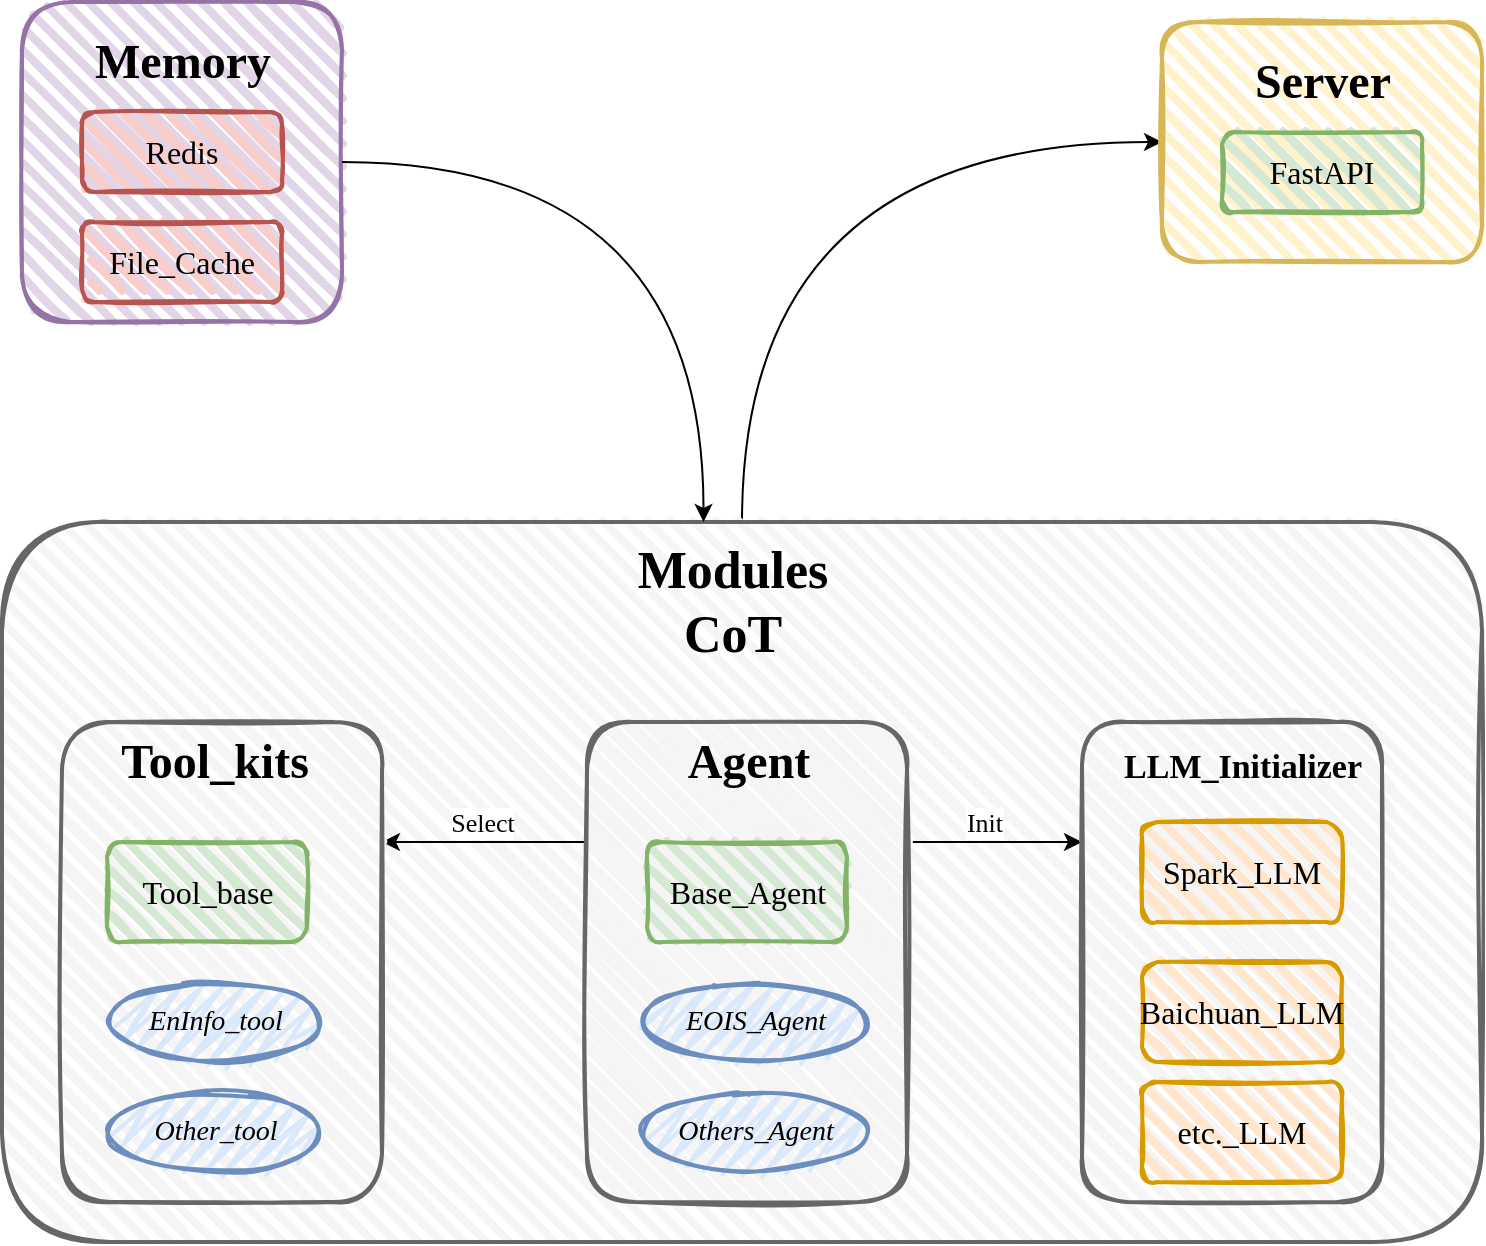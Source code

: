 <mxfile version="22.1.21" type="device">
  <diagram name="第 1 页" id="Vw6E7Yyoc9IYFf5rSxAF">
    <mxGraphModel dx="1434" dy="796" grid="1" gridSize="10" guides="1" tooltips="1" connect="1" arrows="1" fold="1" page="1" pageScale="1" pageWidth="827" pageHeight="1169" math="0" shadow="0">
      <root>
        <mxCell id="0" />
        <mxCell id="1" parent="0" />
        <mxCell id="Pmp6AsOR-EKS4KPtEe0_-40" style="edgeStyle=orthogonalEdgeStyle;rounded=0;orthogonalLoop=1;jettySize=auto;html=1;exitX=0.5;exitY=0;exitDx=0;exitDy=0;entryX=0;entryY=0.5;entryDx=0;entryDy=0;curved=1;" edge="1" parent="1" source="Pmp6AsOR-EKS4KPtEe0_-1" target="Pmp6AsOR-EKS4KPtEe0_-36">
          <mxGeometry relative="1" as="geometry" />
        </mxCell>
        <mxCell id="Pmp6AsOR-EKS4KPtEe0_-1" value="" style="rounded=1;whiteSpace=wrap;html=1;strokeWidth=2;fillWeight=4;hachureGap=8;hachureAngle=45;sketch=1;fillColor=#f5f5f5;fontColor=#333333;strokeColor=#666666;" vertex="1" parent="1">
          <mxGeometry x="70" y="280" width="740" height="360" as="geometry" />
        </mxCell>
        <mxCell id="Pmp6AsOR-EKS4KPtEe0_-24" style="edgeStyle=orthogonalEdgeStyle;rounded=0;orthogonalLoop=1;jettySize=auto;html=1;exitX=0;exitY=0.25;exitDx=0;exitDy=0;entryX=1;entryY=0.25;entryDx=0;entryDy=0;curved=1;" edge="1" parent="1" source="Pmp6AsOR-EKS4KPtEe0_-2" target="Pmp6AsOR-EKS4KPtEe0_-19">
          <mxGeometry relative="1" as="geometry" />
        </mxCell>
        <mxCell id="Pmp6AsOR-EKS4KPtEe0_-25" value="Select" style="edgeLabel;html=1;align=center;verticalAlign=bottom;resizable=0;points=[];fontFamily=Comic Sans MS;labelPosition=center;verticalLabelPosition=top;fontSize=13;" vertex="1" connectable="0" parent="Pmp6AsOR-EKS4KPtEe0_-24">
          <mxGeometry x="-0.093" relative="1" as="geometry">
            <mxPoint x="-6" as="offset" />
          </mxGeometry>
        </mxCell>
        <mxCell id="Pmp6AsOR-EKS4KPtEe0_-26" style="edgeStyle=orthogonalEdgeStyle;rounded=0;orthogonalLoop=1;jettySize=auto;html=1;exitX=1;exitY=0.25;exitDx=0;exitDy=0;entryX=0;entryY=0.25;entryDx=0;entryDy=0;" edge="1" parent="1" source="Pmp6AsOR-EKS4KPtEe0_-2" target="Pmp6AsOR-EKS4KPtEe0_-8">
          <mxGeometry relative="1" as="geometry" />
        </mxCell>
        <mxCell id="Pmp6AsOR-EKS4KPtEe0_-27" value="Init" style="edgeLabel;html=1;align=center;verticalAlign=bottom;resizable=0;points=[];fontFamily=Comic Sans MS;labelPosition=center;verticalLabelPosition=top;fontSize=13;" vertex="1" connectable="0" parent="Pmp6AsOR-EKS4KPtEe0_-26">
          <mxGeometry x="0.131" relative="1" as="geometry">
            <mxPoint x="-11" as="offset" />
          </mxGeometry>
        </mxCell>
        <mxCell id="Pmp6AsOR-EKS4KPtEe0_-2" value="" style="rounded=1;whiteSpace=wrap;html=1;strokeWidth=2;fillWeight=4;hachureGap=8;hachureAngle=45;sketch=1;fillColor=#f5f5f5;fontColor=#333333;strokeColor=#666666;" vertex="1" parent="1">
          <mxGeometry x="362.5" y="380" width="160" height="240" as="geometry" />
        </mxCell>
        <mxCell id="Pmp6AsOR-EKS4KPtEe0_-3" value="Modules&lt;br&gt;CoT" style="text;strokeColor=none;fillColor=none;html=1;fontSize=26;fontStyle=1;verticalAlign=middle;align=center;fontFamily=Comic Sans MS;" vertex="1" parent="1">
          <mxGeometry x="370" y="290" width="130" height="60" as="geometry" />
        </mxCell>
        <mxCell id="Pmp6AsOR-EKS4KPtEe0_-4" value="Agent" style="text;strokeColor=none;fillColor=none;html=1;fontSize=24;fontStyle=1;verticalAlign=middle;align=center;fontFamily=Comic Sans MS;" vertex="1" parent="1">
          <mxGeometry x="392.5" y="380" width="100" height="40" as="geometry" />
        </mxCell>
        <mxCell id="Pmp6AsOR-EKS4KPtEe0_-5" value="Base_Agent" style="rounded=1;whiteSpace=wrap;html=1;strokeWidth=2;fillWeight=4;hachureGap=8;hachureAngle=45;fillColor=#d5e8d4;sketch=1;strokeColor=#82b366;fontFamily=Comic Sans MS;fontStyle=0;fontSize=16;" vertex="1" parent="1">
          <mxGeometry x="392.5" y="440" width="100" height="50" as="geometry" />
        </mxCell>
        <mxCell id="Pmp6AsOR-EKS4KPtEe0_-6" value="EOIS_Agent" style="ellipse;whiteSpace=wrap;html=1;strokeWidth=2;fillWeight=2;hachureGap=8;fillColor=#dae8fc;fillStyle=zigzag;sketch=1;strokeColor=#6c8ebf;fontFamily=Comic Sans MS;fontSize=14;fontStyle=2" vertex="1" parent="1">
          <mxGeometry x="392.5" y="510" width="107.5" height="40" as="geometry" />
        </mxCell>
        <mxCell id="Pmp6AsOR-EKS4KPtEe0_-8" value="" style="rounded=1;whiteSpace=wrap;html=1;strokeWidth=2;fillWeight=4;hachureGap=8;hachureAngle=45;sketch=1;fillColor=#f5f5f5;fontColor=#333333;strokeColor=#666666;" vertex="1" parent="1">
          <mxGeometry x="610" y="380" width="150" height="240" as="geometry" />
        </mxCell>
        <mxCell id="Pmp6AsOR-EKS4KPtEe0_-7" value="Others_Agent" style="ellipse;whiteSpace=wrap;html=1;strokeWidth=2;fillWeight=2;hachureGap=8;fillColor=#dae8fc;fillStyle=zigzag;sketch=1;strokeColor=#6c8ebf;fontFamily=Comic Sans MS;fontSize=14;fontStyle=2" vertex="1" parent="1">
          <mxGeometry x="392.5" y="565" width="107.5" height="40" as="geometry" />
        </mxCell>
        <mxCell id="Pmp6AsOR-EKS4KPtEe0_-9" value="&lt;font style=&quot;font-size: 17px;&quot;&gt;LLM_Initializer&lt;/font&gt;" style="text;strokeColor=none;fillColor=none;html=1;fontSize=24;fontStyle=1;verticalAlign=middle;align=center;fontFamily=Comic Sans MS;" vertex="1" parent="1">
          <mxGeometry x="640" y="380" width="100" height="40" as="geometry" />
        </mxCell>
        <mxCell id="Pmp6AsOR-EKS4KPtEe0_-10" value="Spark_LLM" style="rounded=1;whiteSpace=wrap;html=1;strokeWidth=2;fillWeight=4;hachureGap=8;hachureAngle=45;fillColor=#ffe6cc;sketch=1;strokeColor=#d79b00;fontFamily=Comic Sans MS;fontStyle=0;fontSize=16;" vertex="1" parent="1">
          <mxGeometry x="640" y="430" width="100" height="50" as="geometry" />
        </mxCell>
        <mxCell id="Pmp6AsOR-EKS4KPtEe0_-11" value="Baichuan_LLM" style="rounded=1;whiteSpace=wrap;html=1;strokeWidth=2;fillWeight=4;hachureGap=8;hachureAngle=45;fillColor=#ffe6cc;sketch=1;strokeColor=#d79b00;fontFamily=Comic Sans MS;fontStyle=0;fontSize=16;" vertex="1" parent="1">
          <mxGeometry x="640" y="500" width="100" height="50" as="geometry" />
        </mxCell>
        <mxCell id="Pmp6AsOR-EKS4KPtEe0_-12" value="etc._LLM" style="rounded=1;whiteSpace=wrap;html=1;strokeWidth=2;fillWeight=4;hachureGap=8;hachureAngle=45;fillColor=#ffe6cc;sketch=1;strokeColor=#d79b00;fontFamily=Comic Sans MS;fontStyle=0;fontSize=16;" vertex="1" parent="1">
          <mxGeometry x="640" y="560" width="100" height="50" as="geometry" />
        </mxCell>
        <mxCell id="Pmp6AsOR-EKS4KPtEe0_-19" value="" style="rounded=1;whiteSpace=wrap;html=1;strokeWidth=2;fillWeight=4;hachureGap=8;hachureAngle=45;sketch=1;fillColor=#f5f5f5;fontColor=#333333;strokeColor=#666666;" vertex="1" parent="1">
          <mxGeometry x="100" y="380" width="160" height="240" as="geometry" />
        </mxCell>
        <mxCell id="Pmp6AsOR-EKS4KPtEe0_-20" value="Tool_kits" style="text;strokeColor=none;fillColor=none;html=1;fontSize=24;fontStyle=1;verticalAlign=middle;align=center;fontFamily=Comic Sans MS;" vertex="1" parent="1">
          <mxGeometry x="126.25" y="380" width="100" height="40" as="geometry" />
        </mxCell>
        <mxCell id="Pmp6AsOR-EKS4KPtEe0_-21" value="Tool_base" style="rounded=1;whiteSpace=wrap;html=1;strokeWidth=2;fillWeight=4;hachureGap=8;hachureAngle=45;fillColor=#d5e8d4;sketch=1;strokeColor=#82b366;fontFamily=Comic Sans MS;fontStyle=0;fontSize=16;" vertex="1" parent="1">
          <mxGeometry x="122.5" y="440" width="100" height="50" as="geometry" />
        </mxCell>
        <mxCell id="Pmp6AsOR-EKS4KPtEe0_-22" value="EnInfo_tool" style="ellipse;whiteSpace=wrap;html=1;strokeWidth=2;fillWeight=2;hachureGap=8;fillColor=#dae8fc;fillStyle=zigzag;sketch=1;strokeColor=#6c8ebf;fontFamily=Comic Sans MS;fontSize=14;fontStyle=2" vertex="1" parent="1">
          <mxGeometry x="122.5" y="510" width="107.5" height="40" as="geometry" />
        </mxCell>
        <mxCell id="Pmp6AsOR-EKS4KPtEe0_-23" value="Other_tool" style="ellipse;whiteSpace=wrap;html=1;strokeWidth=2;fillWeight=2;hachureGap=8;fillColor=#dae8fc;fillStyle=zigzag;sketch=1;strokeColor=#6c8ebf;fontFamily=Comic Sans MS;fontSize=14;fontStyle=2" vertex="1" parent="1">
          <mxGeometry x="122.5" y="565" width="107.5" height="40" as="geometry" />
        </mxCell>
        <mxCell id="Pmp6AsOR-EKS4KPtEe0_-29" value="" style="rounded=1;whiteSpace=wrap;html=1;strokeWidth=2;fillWeight=4;hachureGap=8;hachureAngle=45;fillColor=#e1d5e7;sketch=1;strokeColor=#9673a6;fontFamily=Comic Sans MS;fontStyle=1;fontSize=18;" vertex="1" parent="1">
          <mxGeometry x="80" y="20" width="160" height="160" as="geometry" />
        </mxCell>
        <mxCell id="Pmp6AsOR-EKS4KPtEe0_-31" value="Memory" style="text;strokeColor=none;fillColor=none;html=1;fontSize=24;fontStyle=1;verticalAlign=middle;align=center;fontFamily=Comic Sans MS;" vertex="1" parent="1">
          <mxGeometry x="110" y="30" width="100" height="40" as="geometry" />
        </mxCell>
        <mxCell id="Pmp6AsOR-EKS4KPtEe0_-32" value="Redis" style="rounded=1;whiteSpace=wrap;html=1;strokeWidth=2;fillWeight=4;hachureGap=8;hachureAngle=45;sketch=1;fontFamily=Comic Sans MS;fontStyle=0;fontSize=16;fillColor=#f8cecc;strokeColor=#b85450;" vertex="1" parent="1">
          <mxGeometry x="110" y="75" width="100" height="40" as="geometry" />
        </mxCell>
        <mxCell id="Pmp6AsOR-EKS4KPtEe0_-33" value="File_Cache" style="rounded=1;whiteSpace=wrap;html=1;strokeWidth=2;fillWeight=4;hachureGap=8;hachureAngle=45;sketch=1;fontFamily=Comic Sans MS;fontStyle=0;fontSize=16;fillColor=#f8cecc;strokeColor=#b85450;" vertex="1" parent="1">
          <mxGeometry x="110" y="130" width="100" height="40" as="geometry" />
        </mxCell>
        <mxCell id="Pmp6AsOR-EKS4KPtEe0_-34" style="edgeStyle=orthogonalEdgeStyle;rounded=0;orthogonalLoop=1;jettySize=auto;html=1;exitX=1;exitY=0.5;exitDx=0;exitDy=0;entryX=0.474;entryY=0;entryDx=0;entryDy=0;entryPerimeter=0;curved=1;" edge="1" parent="1" source="Pmp6AsOR-EKS4KPtEe0_-29" target="Pmp6AsOR-EKS4KPtEe0_-1">
          <mxGeometry relative="1" as="geometry" />
        </mxCell>
        <mxCell id="Pmp6AsOR-EKS4KPtEe0_-36" value="" style="rounded=1;whiteSpace=wrap;html=1;strokeWidth=2;fillWeight=4;hachureGap=8;hachureAngle=45;fillColor=#fff2cc;sketch=1;strokeColor=#d6b656;fontFamily=Comic Sans MS;fontStyle=1;fontSize=18;" vertex="1" parent="1">
          <mxGeometry x="650" y="30" width="160" height="120" as="geometry" />
        </mxCell>
        <mxCell id="Pmp6AsOR-EKS4KPtEe0_-37" value="Server" style="text;strokeColor=none;fillColor=none;html=1;fontSize=24;fontStyle=1;verticalAlign=middle;align=center;fontFamily=Comic Sans MS;" vertex="1" parent="1">
          <mxGeometry x="680" y="40" width="100" height="40" as="geometry" />
        </mxCell>
        <mxCell id="Pmp6AsOR-EKS4KPtEe0_-38" value="FastAPI" style="rounded=1;whiteSpace=wrap;html=1;strokeWidth=2;fillWeight=4;hachureGap=8;hachureAngle=45;sketch=1;fontFamily=Comic Sans MS;fontStyle=0;fontSize=16;fillColor=#d5e8d4;strokeColor=#82b366;" vertex="1" parent="1">
          <mxGeometry x="680" y="85" width="100" height="40" as="geometry" />
        </mxCell>
      </root>
    </mxGraphModel>
  </diagram>
</mxfile>
